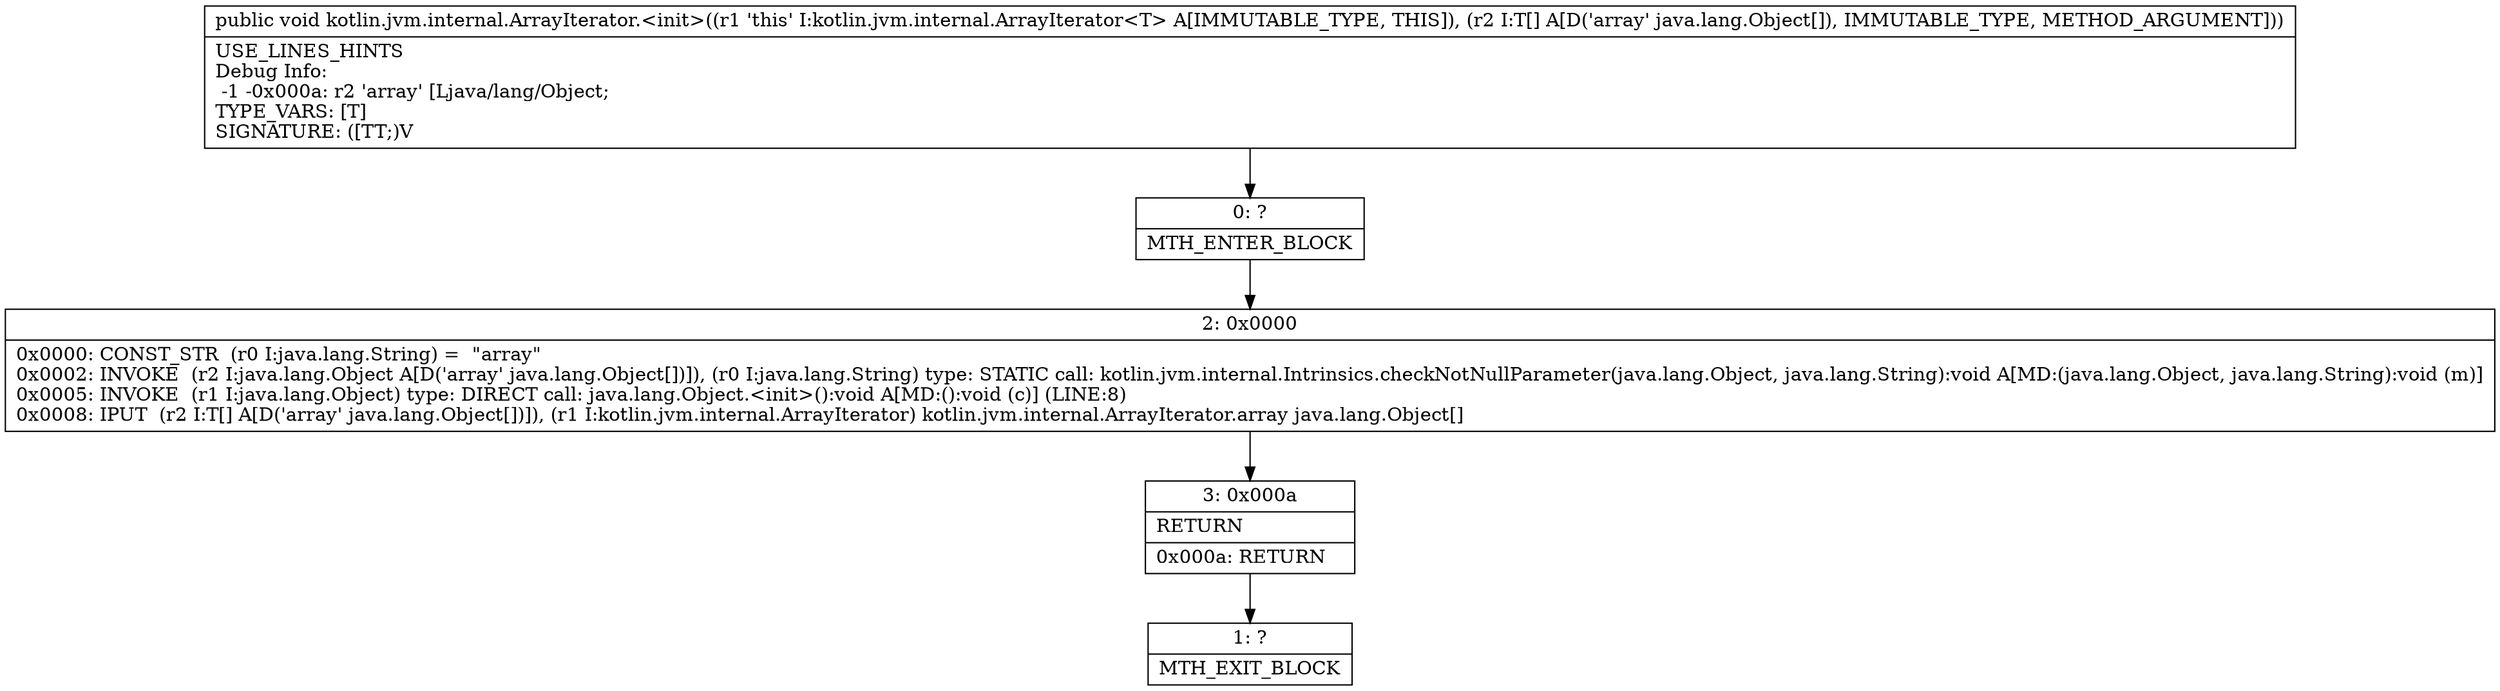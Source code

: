 digraph "CFG forkotlin.jvm.internal.ArrayIterator.\<init\>([Ljava\/lang\/Object;)V" {
Node_0 [shape=record,label="{0\:\ ?|MTH_ENTER_BLOCK\l}"];
Node_2 [shape=record,label="{2\:\ 0x0000|0x0000: CONST_STR  (r0 I:java.lang.String) =  \"array\" \l0x0002: INVOKE  (r2 I:java.lang.Object A[D('array' java.lang.Object[])]), (r0 I:java.lang.String) type: STATIC call: kotlin.jvm.internal.Intrinsics.checkNotNullParameter(java.lang.Object, java.lang.String):void A[MD:(java.lang.Object, java.lang.String):void (m)]\l0x0005: INVOKE  (r1 I:java.lang.Object) type: DIRECT call: java.lang.Object.\<init\>():void A[MD:():void (c)] (LINE:8)\l0x0008: IPUT  (r2 I:T[] A[D('array' java.lang.Object[])]), (r1 I:kotlin.jvm.internal.ArrayIterator) kotlin.jvm.internal.ArrayIterator.array java.lang.Object[] \l}"];
Node_3 [shape=record,label="{3\:\ 0x000a|RETURN\l|0x000a: RETURN   \l}"];
Node_1 [shape=record,label="{1\:\ ?|MTH_EXIT_BLOCK\l}"];
MethodNode[shape=record,label="{public void kotlin.jvm.internal.ArrayIterator.\<init\>((r1 'this' I:kotlin.jvm.internal.ArrayIterator\<T\> A[IMMUTABLE_TYPE, THIS]), (r2 I:T[] A[D('array' java.lang.Object[]), IMMUTABLE_TYPE, METHOD_ARGUMENT]))  | USE_LINES_HINTS\lDebug Info:\l  \-1 \-0x000a: r2 'array' [Ljava\/lang\/Object;\lTYPE_VARS: [T]\lSIGNATURE: ([TT;)V\l}"];
MethodNode -> Node_0;Node_0 -> Node_2;
Node_2 -> Node_3;
Node_3 -> Node_1;
}

